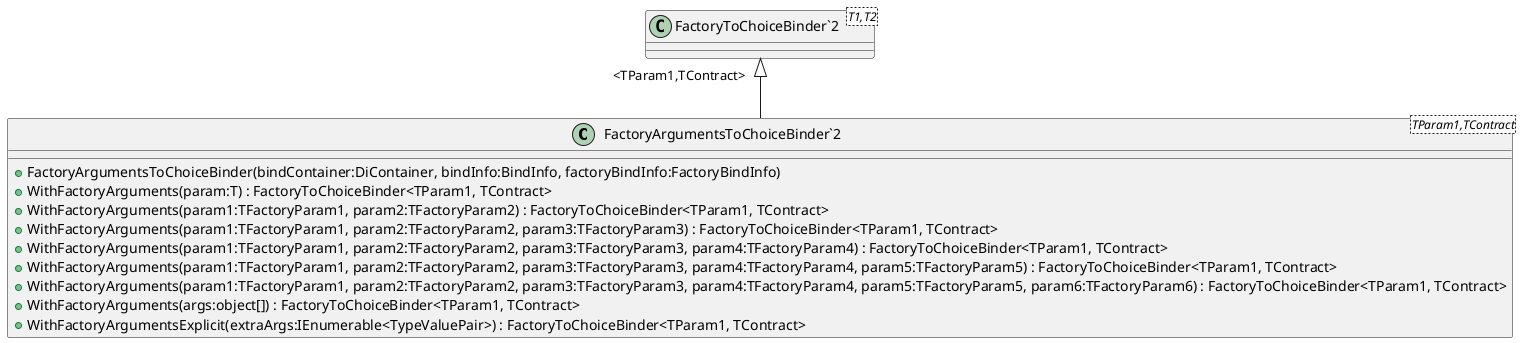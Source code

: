 @startuml
class "FactoryArgumentsToChoiceBinder`2"<TParam1,TContract> {
    + FactoryArgumentsToChoiceBinder(bindContainer:DiContainer, bindInfo:BindInfo, factoryBindInfo:FactoryBindInfo)
    + WithFactoryArguments(param:T) : FactoryToChoiceBinder<TParam1, TContract>
    + WithFactoryArguments(param1:TFactoryParam1, param2:TFactoryParam2) : FactoryToChoiceBinder<TParam1, TContract>
    + WithFactoryArguments(param1:TFactoryParam1, param2:TFactoryParam2, param3:TFactoryParam3) : FactoryToChoiceBinder<TParam1, TContract>
    + WithFactoryArguments(param1:TFactoryParam1, param2:TFactoryParam2, param3:TFactoryParam3, param4:TFactoryParam4) : FactoryToChoiceBinder<TParam1, TContract>
    + WithFactoryArguments(param1:TFactoryParam1, param2:TFactoryParam2, param3:TFactoryParam3, param4:TFactoryParam4, param5:TFactoryParam5) : FactoryToChoiceBinder<TParam1, TContract>
    + WithFactoryArguments(param1:TFactoryParam1, param2:TFactoryParam2, param3:TFactoryParam3, param4:TFactoryParam4, param5:TFactoryParam5, param6:TFactoryParam6) : FactoryToChoiceBinder<TParam1, TContract>
    + WithFactoryArguments(args:object[]) : FactoryToChoiceBinder<TParam1, TContract>
    + WithFactoryArgumentsExplicit(extraArgs:IEnumerable<TypeValuePair>) : FactoryToChoiceBinder<TParam1, TContract>
}
class "FactoryToChoiceBinder`2"<T1,T2> {
}
"FactoryToChoiceBinder`2" "<TParam1,TContract>" <|-- "FactoryArgumentsToChoiceBinder`2"
@enduml

